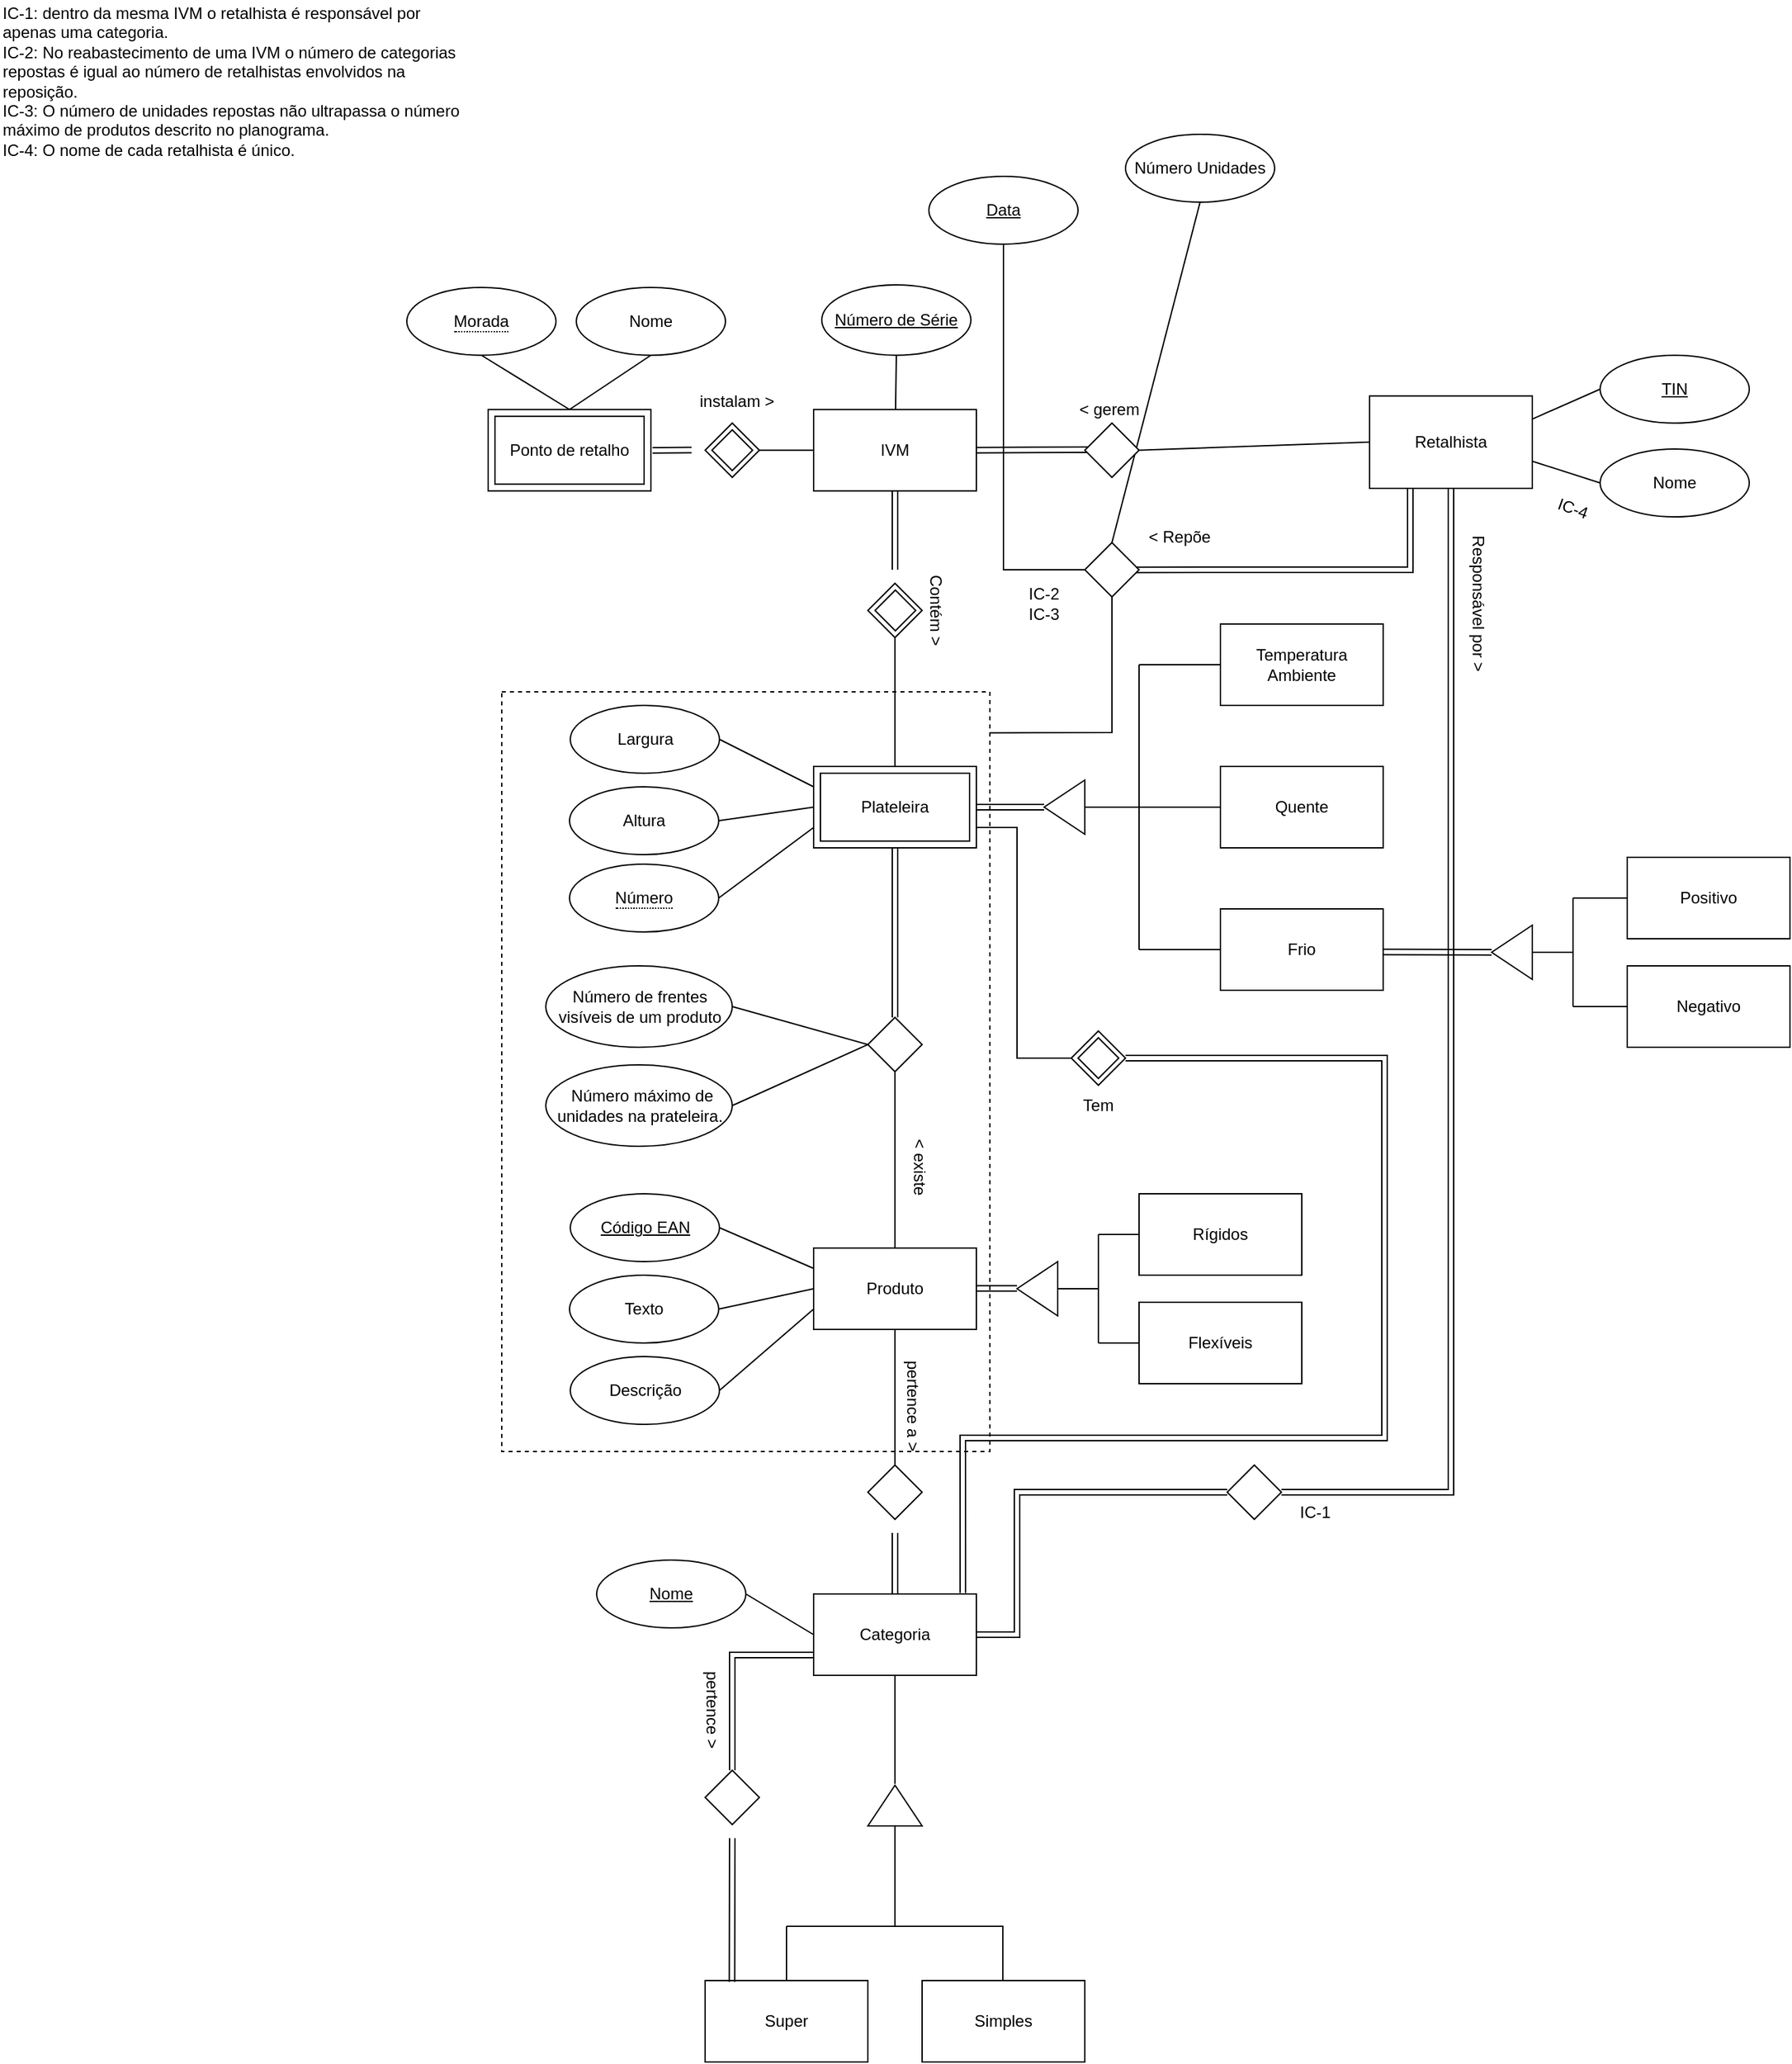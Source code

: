 <mxfile version="18.1.3" type="github">
  <diagram id="fZx0LZgwC3nTlSYl1mW-" name="Page-1">
    <mxGraphModel dx="1338" dy="467" grid="1" gridSize="10" guides="1" tooltips="1" connect="1" arrows="1" fold="1" page="1" pageScale="1" pageWidth="827" pageHeight="1169" math="0" shadow="0">
      <root>
        <mxCell id="0" />
        <mxCell id="1" parent="0" />
        <mxCell id="965ezOmiRfgiOUJlIT1A-125" value="" style="rounded=0;whiteSpace=wrap;html=1;fillColor=none;border-style: dotted;dashed=1;" parent="1" vertex="1">
          <mxGeometry x="110" y="1530" width="360" height="560" as="geometry" />
        </mxCell>
        <mxCell id="965ezOmiRfgiOUJlIT1A-2" value="IVM" style="rounded=0;whiteSpace=wrap;html=1;" parent="1" vertex="1">
          <mxGeometry x="340" y="1321.87" width="120" height="60" as="geometry" />
        </mxCell>
        <mxCell id="965ezOmiRfgiOUJlIT1A-3" value="Nome" style="ellipse;whiteSpace=wrap;html=1;" parent="1" vertex="1">
          <mxGeometry x="165" y="1231.87" width="110" height="50" as="geometry" />
        </mxCell>
        <mxCell id="965ezOmiRfgiOUJlIT1A-4" value="&lt;div style=&quot;border-bottom: 1px dotted black&quot;&gt;Morada&lt;/div&gt;" style="ellipse;whiteSpace=wrap;html=1;" parent="1" vertex="1">
          <mxGeometry x="40" y="1231.87" width="110" height="50" as="geometry" />
        </mxCell>
        <mxCell id="965ezOmiRfgiOUJlIT1A-5" value="&lt;u&gt;Número de Série&lt;/u&gt;" style="ellipse;whiteSpace=wrap;html=1;" parent="1" vertex="1">
          <mxGeometry x="346" y="1230" width="110" height="51.87" as="geometry" />
        </mxCell>
        <mxCell id="965ezOmiRfgiOUJlIT1A-6" value="Retalhista" style="rounded=0;whiteSpace=wrap;html=1;" parent="1" vertex="1">
          <mxGeometry x="750" y="1311.87" width="120" height="68.13" as="geometry" />
        </mxCell>
        <mxCell id="965ezOmiRfgiOUJlIT1A-7" value="&lt;u&gt;TIN&lt;/u&gt;" style="ellipse;whiteSpace=wrap;html=1;" parent="1" vertex="1">
          <mxGeometry x="920" y="1281.87" width="110" height="50" as="geometry" />
        </mxCell>
        <mxCell id="965ezOmiRfgiOUJlIT1A-8" value="Nome" style="ellipse;whiteSpace=wrap;html=1;" parent="1" vertex="1">
          <mxGeometry x="920" y="1351" width="110" height="50" as="geometry" />
        </mxCell>
        <mxCell id="965ezOmiRfgiOUJlIT1A-9" value="Largura" style="ellipse;whiteSpace=wrap;html=1;" parent="1" vertex="1">
          <mxGeometry x="160.55" y="1540" width="110" height="50" as="geometry" />
        </mxCell>
        <mxCell id="965ezOmiRfgiOUJlIT1A-10" value="Altura" style="ellipse;whiteSpace=wrap;html=1;" parent="1" vertex="1">
          <mxGeometry x="160" y="1600" width="110" height="50" as="geometry" />
        </mxCell>
        <mxCell id="965ezOmiRfgiOUJlIT1A-11" value="&lt;div style=&quot;border-bottom: 1px dotted black&quot;&gt;Número&lt;/div&gt;" style="ellipse;whiteSpace=wrap;html=1;" parent="1" vertex="1">
          <mxGeometry x="160" y="1657" width="110" height="50" as="geometry" />
        </mxCell>
        <mxCell id="965ezOmiRfgiOUJlIT1A-12" value="Temperatura Ambiente" style="rounded=0;whiteSpace=wrap;html=1;" parent="1" vertex="1">
          <mxGeometry x="640" y="1480" width="120" height="60" as="geometry" />
        </mxCell>
        <mxCell id="965ezOmiRfgiOUJlIT1A-13" value="Frio" style="rounded=0;whiteSpace=wrap;html=1;" parent="1" vertex="1">
          <mxGeometry x="640" y="1690" width="120" height="60" as="geometry" />
        </mxCell>
        <mxCell id="965ezOmiRfgiOUJlIT1A-14" value="Quente" style="rounded=0;whiteSpace=wrap;html=1;" parent="1" vertex="1">
          <mxGeometry x="640" y="1585" width="120" height="60" as="geometry" />
        </mxCell>
        <mxCell id="965ezOmiRfgiOUJlIT1A-15" value="Positivo" style="rounded=0;whiteSpace=wrap;html=1;" parent="1" vertex="1">
          <mxGeometry x="940" y="1652" width="120" height="60" as="geometry" />
        </mxCell>
        <mxCell id="965ezOmiRfgiOUJlIT1A-16" value="Negativo" style="rounded=0;whiteSpace=wrap;html=1;" parent="1" vertex="1">
          <mxGeometry x="940" y="1732" width="120" height="60" as="geometry" />
        </mxCell>
        <mxCell id="965ezOmiRfgiOUJlIT1A-17" value="Produto" style="rounded=0;whiteSpace=wrap;html=1;" parent="1" vertex="1">
          <mxGeometry x="340" y="1940" width="120" height="60" as="geometry" />
        </mxCell>
        <mxCell id="965ezOmiRfgiOUJlIT1A-18" value="&lt;u&gt;Código EAN&lt;/u&gt;" style="ellipse;whiteSpace=wrap;html=1;" parent="1" vertex="1">
          <mxGeometry x="160.55" y="1900" width="110" height="50" as="geometry" />
        </mxCell>
        <mxCell id="965ezOmiRfgiOUJlIT1A-19" value="Texto" style="ellipse;whiteSpace=wrap;html=1;" parent="1" vertex="1">
          <mxGeometry x="160" y="1960" width="110" height="50" as="geometry" />
        </mxCell>
        <mxCell id="965ezOmiRfgiOUJlIT1A-20" value="Descrição" style="ellipse;whiteSpace=wrap;html=1;" parent="1" vertex="1">
          <mxGeometry x="160.55" y="2020" width="110" height="50" as="geometry" />
        </mxCell>
        <mxCell id="965ezOmiRfgiOUJlIT1A-21" value="Rígidos" style="rounded=0;whiteSpace=wrap;html=1;" parent="1" vertex="1">
          <mxGeometry x="580" y="1900" width="120" height="60" as="geometry" />
        </mxCell>
        <mxCell id="965ezOmiRfgiOUJlIT1A-22" value="Flexíveis" style="rounded=0;whiteSpace=wrap;html=1;" parent="1" vertex="1">
          <mxGeometry x="580" y="1980" width="120" height="60" as="geometry" />
        </mxCell>
        <mxCell id="965ezOmiRfgiOUJlIT1A-23" value="Categoria" style="rounded=0;whiteSpace=wrap;html=1;" parent="1" vertex="1">
          <mxGeometry x="340" y="2195" width="120" height="60" as="geometry" />
        </mxCell>
        <mxCell id="965ezOmiRfgiOUJlIT1A-24" value="&lt;u&gt;Nome&lt;/u&gt;" style="ellipse;whiteSpace=wrap;html=1;" parent="1" vertex="1">
          <mxGeometry x="180" y="2170" width="110" height="50" as="geometry" />
        </mxCell>
        <mxCell id="965ezOmiRfgiOUJlIT1A-25" value="Super" style="rounded=0;whiteSpace=wrap;html=1;" parent="1" vertex="1">
          <mxGeometry x="260" y="2480" width="120" height="60" as="geometry" />
        </mxCell>
        <mxCell id="965ezOmiRfgiOUJlIT1A-26" value="Simples" style="rounded=0;whiteSpace=wrap;html=1;" parent="1" vertex="1">
          <mxGeometry x="420" y="2480" width="120" height="60" as="geometry" />
        </mxCell>
        <mxCell id="965ezOmiRfgiOUJlIT1A-28" value="&lt;u&gt;Data&lt;/u&gt;" style="ellipse;whiteSpace=wrap;html=1;" parent="1" vertex="1">
          <mxGeometry x="425" y="1150" width="110" height="50" as="geometry" />
        </mxCell>
        <mxCell id="965ezOmiRfgiOUJlIT1A-29" value="Número Unidades" style="ellipse;whiteSpace=wrap;html=1;" parent="1" vertex="1">
          <mxGeometry x="570" y="1119" width="110" height="50" as="geometry" />
        </mxCell>
        <mxCell id="965ezOmiRfgiOUJlIT1A-30" value="" style="endArrow=none;html=1;rounded=0;entryX=0.5;entryY=1;entryDx=0;entryDy=0;" parent="1" source="965ezOmiRfgiOUJlIT1A-2" target="965ezOmiRfgiOUJlIT1A-5" edge="1">
          <mxGeometry width="50" height="50" relative="1" as="geometry">
            <mxPoint x="570" y="1411.87" as="sourcePoint" />
            <mxPoint x="620" y="1361.87" as="targetPoint" />
          </mxGeometry>
        </mxCell>
        <mxCell id="965ezOmiRfgiOUJlIT1A-31" value="" style="endArrow=none;html=1;rounded=0;entryX=0.5;entryY=1;entryDx=0;entryDy=0;exitX=0.5;exitY=0;exitDx=0;exitDy=0;" parent="1" target="965ezOmiRfgiOUJlIT1A-4" edge="1">
          <mxGeometry width="50" height="50" relative="1" as="geometry">
            <mxPoint x="160" y="1321.87" as="sourcePoint" />
            <mxPoint x="580" y="1371.87" as="targetPoint" />
          </mxGeometry>
        </mxCell>
        <mxCell id="965ezOmiRfgiOUJlIT1A-32" value="" style="endArrow=none;html=1;rounded=0;entryX=0.5;entryY=1;entryDx=0;entryDy=0;exitX=0.5;exitY=0;exitDx=0;exitDy=0;" parent="1" target="965ezOmiRfgiOUJlIT1A-3" edge="1">
          <mxGeometry width="50" height="50" relative="1" as="geometry">
            <mxPoint x="160" y="1321.87" as="sourcePoint" />
            <mxPoint x="310" y="1291.87" as="targetPoint" />
          </mxGeometry>
        </mxCell>
        <mxCell id="965ezOmiRfgiOUJlIT1A-33" value="" style="endArrow=none;html=1;rounded=0;entryX=0;entryY=0.5;entryDx=0;entryDy=0;exitX=1;exitY=0.25;exitDx=0;exitDy=0;" parent="1" source="965ezOmiRfgiOUJlIT1A-6" target="965ezOmiRfgiOUJlIT1A-7" edge="1">
          <mxGeometry width="50" height="50" relative="1" as="geometry">
            <mxPoint x="870" y="1330" as="sourcePoint" />
            <mxPoint x="590" y="1371.87" as="targetPoint" />
          </mxGeometry>
        </mxCell>
        <mxCell id="965ezOmiRfgiOUJlIT1A-34" value="" style="endArrow=none;html=1;rounded=0;exitX=0;exitY=0.5;exitDx=0;exitDy=0;" parent="1" source="965ezOmiRfgiOUJlIT1A-8" edge="1">
          <mxGeometry width="50" height="50" relative="1" as="geometry">
            <mxPoint x="540" y="1421.87" as="sourcePoint" />
            <mxPoint x="870" y="1360" as="targetPoint" />
          </mxGeometry>
        </mxCell>
        <mxCell id="965ezOmiRfgiOUJlIT1A-35" value="" style="endArrow=none;html=1;rounded=0;entryX=1;entryY=0.5;entryDx=0;entryDy=0;exitX=0;exitY=0.25;exitDx=0;exitDy=0;" parent="1" target="965ezOmiRfgiOUJlIT1A-9" edge="1">
          <mxGeometry width="50" height="50" relative="1" as="geometry">
            <mxPoint x="340.0" y="1600" as="sourcePoint" />
            <mxPoint x="390" y="1550" as="targetPoint" />
          </mxGeometry>
        </mxCell>
        <mxCell id="965ezOmiRfgiOUJlIT1A-36" value="" style="endArrow=none;html=1;rounded=0;entryX=1;entryY=0.5;entryDx=0;entryDy=0;exitX=0;exitY=0.5;exitDx=0;exitDy=0;" parent="1" target="965ezOmiRfgiOUJlIT1A-10" edge="1">
          <mxGeometry width="50" height="50" relative="1" as="geometry">
            <mxPoint x="340.0" y="1615" as="sourcePoint" />
            <mxPoint x="400" y="1650" as="targetPoint" />
          </mxGeometry>
        </mxCell>
        <mxCell id="965ezOmiRfgiOUJlIT1A-37" value="" style="endArrow=none;html=1;rounded=0;entryX=0;entryY=0.75;entryDx=0;entryDy=0;exitX=1;exitY=0.5;exitDx=0;exitDy=0;" parent="1" source="965ezOmiRfgiOUJlIT1A-11" edge="1">
          <mxGeometry width="50" height="50" relative="1" as="geometry">
            <mxPoint x="380" y="1760" as="sourcePoint" />
            <mxPoint x="340.0" y="1630" as="targetPoint" />
          </mxGeometry>
        </mxCell>
        <mxCell id="965ezOmiRfgiOUJlIT1A-38" value="" style="endArrow=none;html=1;rounded=0;entryX=1;entryY=0.5;entryDx=0;entryDy=0;exitX=0;exitY=0.25;exitDx=0;exitDy=0;" parent="1" source="965ezOmiRfgiOUJlIT1A-17" target="965ezOmiRfgiOUJlIT1A-18" edge="1">
          <mxGeometry width="50" height="50" relative="1" as="geometry">
            <mxPoint x="370" y="2110" as="sourcePoint" />
            <mxPoint x="420" y="2060" as="targetPoint" />
          </mxGeometry>
        </mxCell>
        <mxCell id="965ezOmiRfgiOUJlIT1A-39" value="" style="endArrow=none;html=1;rounded=0;entryX=1;entryY=0.5;entryDx=0;entryDy=0;exitX=0;exitY=0.5;exitDx=0;exitDy=0;" parent="1" source="965ezOmiRfgiOUJlIT1A-17" target="965ezOmiRfgiOUJlIT1A-19" edge="1">
          <mxGeometry width="50" height="50" relative="1" as="geometry">
            <mxPoint x="380" y="2130" as="sourcePoint" />
            <mxPoint x="430" y="2080" as="targetPoint" />
            <Array as="points" />
          </mxGeometry>
        </mxCell>
        <mxCell id="965ezOmiRfgiOUJlIT1A-40" value="" style="endArrow=none;html=1;rounded=0;entryX=1;entryY=0.5;entryDx=0;entryDy=0;exitX=0;exitY=0.75;exitDx=0;exitDy=0;" parent="1" source="965ezOmiRfgiOUJlIT1A-17" target="965ezOmiRfgiOUJlIT1A-20" edge="1">
          <mxGeometry width="50" height="50" relative="1" as="geometry">
            <mxPoint x="380" y="2100" as="sourcePoint" />
            <mxPoint x="430" y="2050" as="targetPoint" />
          </mxGeometry>
        </mxCell>
        <mxCell id="965ezOmiRfgiOUJlIT1A-41" value="" style="endArrow=none;html=1;rounded=0;entryX=0.5;entryY=1;entryDx=0;entryDy=0;exitX=0;exitY=0.5;exitDx=0;exitDy=0;" parent="1" source="wEU2TF__uhwk8uHvpseI-3" target="965ezOmiRfgiOUJlIT1A-28" edge="1">
          <mxGeometry width="50" height="50" relative="1" as="geometry">
            <mxPoint x="560" y="1169" as="sourcePoint" />
            <mxPoint x="660" y="1270" as="targetPoint" />
            <Array as="points">
              <mxPoint x="480" y="1440" />
            </Array>
          </mxGeometry>
        </mxCell>
        <mxCell id="965ezOmiRfgiOUJlIT1A-42" value="" style="endArrow=none;html=1;rounded=0;entryX=0.5;entryY=1;entryDx=0;entryDy=0;exitX=0.5;exitY=0;exitDx=0;exitDy=0;" parent="1" source="wEU2TF__uhwk8uHvpseI-3" target="965ezOmiRfgiOUJlIT1A-29" edge="1">
          <mxGeometry width="50" height="50" relative="1" as="geometry">
            <mxPoint x="530" y="1380" as="sourcePoint" />
            <mxPoint x="650" y="1260" as="targetPoint" />
          </mxGeometry>
        </mxCell>
        <mxCell id="965ezOmiRfgiOUJlIT1A-43" value="" style="endArrow=none;html=1;rounded=0;exitX=1;exitY=0.5;exitDx=0;exitDy=0;entryX=0;entryY=0.5;entryDx=0;entryDy=0;" parent="1" source="965ezOmiRfgiOUJlIT1A-24" target="965ezOmiRfgiOUJlIT1A-23" edge="1">
          <mxGeometry width="50" height="50" relative="1" as="geometry">
            <mxPoint x="270" y="2330" as="sourcePoint" />
            <mxPoint x="320" y="2280" as="targetPoint" />
          </mxGeometry>
        </mxCell>
        <mxCell id="965ezOmiRfgiOUJlIT1A-44" value="" style="triangle;whiteSpace=wrap;html=1;rotation=-180;" parent="1" vertex="1">
          <mxGeometry x="510" y="1595" width="30" height="40" as="geometry" />
        </mxCell>
        <mxCell id="965ezOmiRfgiOUJlIT1A-45" value="" style="endArrow=none;html=1;rounded=0;exitX=0;exitY=0.5;exitDx=0;exitDy=0;" parent="1" source="965ezOmiRfgiOUJlIT1A-44" edge="1">
          <mxGeometry width="50" height="50" relative="1" as="geometry">
            <mxPoint x="570" y="1560" as="sourcePoint" />
            <mxPoint x="580" y="1615" as="targetPoint" />
          </mxGeometry>
        </mxCell>
        <mxCell id="965ezOmiRfgiOUJlIT1A-46" value="" style="endArrow=none;html=1;rounded=0;" parent="1" edge="1">
          <mxGeometry width="50" height="50" relative="1" as="geometry">
            <mxPoint x="580" y="1720" as="sourcePoint" />
            <mxPoint x="580" y="1510" as="targetPoint" />
          </mxGeometry>
        </mxCell>
        <mxCell id="965ezOmiRfgiOUJlIT1A-47" value="" style="endArrow=none;html=1;rounded=0;entryX=0;entryY=0.5;entryDx=0;entryDy=0;" parent="1" target="965ezOmiRfgiOUJlIT1A-13" edge="1">
          <mxGeometry width="50" height="50" relative="1" as="geometry">
            <mxPoint x="580" y="1720" as="sourcePoint" />
            <mxPoint x="620" y="1710" as="targetPoint" />
          </mxGeometry>
        </mxCell>
        <mxCell id="965ezOmiRfgiOUJlIT1A-48" value="" style="endArrow=none;html=1;rounded=0;entryX=0;entryY=0.5;entryDx=0;entryDy=0;" parent="1" target="965ezOmiRfgiOUJlIT1A-14" edge="1">
          <mxGeometry width="50" height="50" relative="1" as="geometry">
            <mxPoint x="580" y="1615" as="sourcePoint" />
            <mxPoint x="620" y="1710" as="targetPoint" />
          </mxGeometry>
        </mxCell>
        <mxCell id="965ezOmiRfgiOUJlIT1A-49" value="" style="endArrow=none;html=1;rounded=0;entryX=0;entryY=0.5;entryDx=0;entryDy=0;" parent="1" target="965ezOmiRfgiOUJlIT1A-12" edge="1">
          <mxGeometry width="50" height="50" relative="1" as="geometry">
            <mxPoint x="580" y="1510" as="sourcePoint" />
            <mxPoint x="620" y="1610" as="targetPoint" />
          </mxGeometry>
        </mxCell>
        <mxCell id="965ezOmiRfgiOUJlIT1A-50" value="" style="triangle;whiteSpace=wrap;html=1;rotation=-180;" parent="1" vertex="1">
          <mxGeometry x="840" y="1702" width="30" height="40" as="geometry" />
        </mxCell>
        <mxCell id="965ezOmiRfgiOUJlIT1A-51" value="" style="endArrow=none;html=1;rounded=0;exitX=0;exitY=0.5;exitDx=0;exitDy=0;" parent="1" source="965ezOmiRfgiOUJlIT1A-15" edge="1">
          <mxGeometry width="50" height="50" relative="1" as="geometry">
            <mxPoint x="570" y="1652" as="sourcePoint" />
            <mxPoint x="900" y="1682" as="targetPoint" />
          </mxGeometry>
        </mxCell>
        <mxCell id="965ezOmiRfgiOUJlIT1A-52" value="" style="endArrow=none;html=1;rounded=0;entryX=0;entryY=0.5;entryDx=0;entryDy=0;" parent="1" target="965ezOmiRfgiOUJlIT1A-50" edge="1">
          <mxGeometry width="50" height="50" relative="1" as="geometry">
            <mxPoint x="900" y="1722" as="sourcePoint" />
            <mxPoint x="840" y="1602" as="targetPoint" />
          </mxGeometry>
        </mxCell>
        <mxCell id="965ezOmiRfgiOUJlIT1A-53" value="" style="endArrow=none;html=1;rounded=0;" parent="1" edge="1">
          <mxGeometry width="50" height="50" relative="1" as="geometry">
            <mxPoint x="900" y="1762" as="sourcePoint" />
            <mxPoint x="900" y="1682" as="targetPoint" />
          </mxGeometry>
        </mxCell>
        <mxCell id="965ezOmiRfgiOUJlIT1A-54" value="" style="endArrow=none;html=1;rounded=0;entryX=0;entryY=0.5;entryDx=0;entryDy=0;" parent="1" target="965ezOmiRfgiOUJlIT1A-16" edge="1">
          <mxGeometry width="50" height="50" relative="1" as="geometry">
            <mxPoint x="900" y="1762" as="sourcePoint" />
            <mxPoint x="840" y="1602" as="targetPoint" />
          </mxGeometry>
        </mxCell>
        <mxCell id="965ezOmiRfgiOUJlIT1A-55" value="" style="triangle;whiteSpace=wrap;html=1;rotation=-180;" parent="1" vertex="1">
          <mxGeometry x="490" y="1950" width="30" height="40" as="geometry" />
        </mxCell>
        <mxCell id="965ezOmiRfgiOUJlIT1A-56" value="" style="endArrow=none;html=1;rounded=0;exitX=0;exitY=0.5;exitDx=0;exitDy=0;" parent="1" source="965ezOmiRfgiOUJlIT1A-55" edge="1">
          <mxGeometry width="50" height="50" relative="1" as="geometry">
            <mxPoint x="580" y="1960" as="sourcePoint" />
            <mxPoint x="550" y="1970" as="targetPoint" />
          </mxGeometry>
        </mxCell>
        <mxCell id="965ezOmiRfgiOUJlIT1A-57" value="" style="endArrow=none;html=1;rounded=0;" parent="1" edge="1">
          <mxGeometry width="50" height="50" relative="1" as="geometry">
            <mxPoint x="550" y="2010" as="sourcePoint" />
            <mxPoint x="550" y="1930" as="targetPoint" />
          </mxGeometry>
        </mxCell>
        <mxCell id="965ezOmiRfgiOUJlIT1A-58" value="" style="endArrow=none;html=1;rounded=0;entryX=0;entryY=0.5;entryDx=0;entryDy=0;" parent="1" target="965ezOmiRfgiOUJlIT1A-21" edge="1">
          <mxGeometry width="50" height="50" relative="1" as="geometry">
            <mxPoint x="550" y="1930" as="sourcePoint" />
            <mxPoint x="630" y="1910" as="targetPoint" />
          </mxGeometry>
        </mxCell>
        <mxCell id="965ezOmiRfgiOUJlIT1A-59" value="" style="endArrow=none;html=1;rounded=0;entryX=0;entryY=0.5;entryDx=0;entryDy=0;" parent="1" target="965ezOmiRfgiOUJlIT1A-22" edge="1">
          <mxGeometry width="50" height="50" relative="1" as="geometry">
            <mxPoint x="550" y="2010" as="sourcePoint" />
            <mxPoint x="630" y="1910" as="targetPoint" />
          </mxGeometry>
        </mxCell>
        <mxCell id="965ezOmiRfgiOUJlIT1A-60" value="" style="triangle;whiteSpace=wrap;html=1;rotation=-90;" parent="1" vertex="1">
          <mxGeometry x="385.01" y="2331" width="30" height="40" as="geometry" />
        </mxCell>
        <mxCell id="965ezOmiRfgiOUJlIT1A-61" value="" style="endArrow=none;html=1;rounded=0;exitX=0.5;exitY=1;exitDx=0;exitDy=0;" parent="1" edge="1" source="965ezOmiRfgiOUJlIT1A-23">
          <mxGeometry width="50" height="50" relative="1" as="geometry">
            <mxPoint x="400" y="2259" as="sourcePoint" />
            <mxPoint x="400" y="2335" as="targetPoint" />
          </mxGeometry>
        </mxCell>
        <mxCell id="965ezOmiRfgiOUJlIT1A-62" value="" style="endArrow=none;html=1;rounded=0;exitX=0;exitY=0.5;exitDx=0;exitDy=0;startArrow=none;" parent="1" source="965ezOmiRfgiOUJlIT1A-60" edge="1">
          <mxGeometry width="50" height="50" relative="1" as="geometry">
            <mxPoint x="580" y="2214.5" as="sourcePoint" />
            <mxPoint x="400" y="2440" as="targetPoint" />
          </mxGeometry>
        </mxCell>
        <mxCell id="965ezOmiRfgiOUJlIT1A-63" value="" style="endArrow=none;html=1;rounded=0;" parent="1" edge="1">
          <mxGeometry width="50" height="50" relative="1" as="geometry">
            <mxPoint x="320" y="2440" as="sourcePoint" />
            <mxPoint x="480" y="2440" as="targetPoint" />
          </mxGeometry>
        </mxCell>
        <mxCell id="965ezOmiRfgiOUJlIT1A-66" value="" style="endArrow=none;html=1;rounded=0;entryX=1;entryY=0.5;entryDx=0;entryDy=0;exitX=0;exitY=0.5;exitDx=0;exitDy=0;" parent="1" source="965ezOmiRfgiOUJlIT1A-6" target="965ezOmiRfgiOUJlIT1A-68" edge="1">
          <mxGeometry width="50" height="50" relative="1" as="geometry">
            <mxPoint x="630" y="1351.87" as="sourcePoint" />
            <mxPoint x="770" y="1311.87" as="targetPoint" />
          </mxGeometry>
        </mxCell>
        <mxCell id="965ezOmiRfgiOUJlIT1A-67" value="" style="shape=link;html=1;rounded=0;exitX=1;exitY=0.5;exitDx=0;exitDy=0;entryX=0.067;entryY=0.491;entryDx=0;entryDy=0;entryPerimeter=0;" parent="1" source="965ezOmiRfgiOUJlIT1A-2" target="965ezOmiRfgiOUJlIT1A-68" edge="1">
          <mxGeometry relative="1" as="geometry">
            <mxPoint x="470" y="1351.87" as="sourcePoint" />
            <mxPoint x="540" y="1351.87" as="targetPoint" />
          </mxGeometry>
        </mxCell>
        <mxCell id="965ezOmiRfgiOUJlIT1A-68" value="" style="rhombus;whiteSpace=wrap;html=1;" parent="1" vertex="1">
          <mxGeometry x="540" y="1331.87" width="40" height="40" as="geometry" />
        </mxCell>
        <mxCell id="965ezOmiRfgiOUJlIT1A-69" value="" style="rhombus;whiteSpace=wrap;html=1;" parent="1" vertex="1">
          <mxGeometry x="380" y="1450" width="40" height="40" as="geometry" />
        </mxCell>
        <mxCell id="965ezOmiRfgiOUJlIT1A-71" value="" style="shape=link;html=1;rounded=0;exitX=0.5;exitY=1;exitDx=0;exitDy=0;" parent="1" edge="1" source="965ezOmiRfgiOUJlIT1A-2">
          <mxGeometry relative="1" as="geometry">
            <mxPoint x="400" y="1390.87" as="sourcePoint" />
            <mxPoint x="400.004" y="1440" as="targetPoint" />
          </mxGeometry>
        </mxCell>
        <mxCell id="965ezOmiRfgiOUJlIT1A-72" value="" style="shape=image;html=1;verticalAlign=top;verticalLabelPosition=bottom;labelBackgroundColor=#ffffff;imageAspect=0;aspect=fixed;image=https://cdn4.iconfinder.com/data/icons/ionicons/512/icon-arrow-down-b-128.png;rotation=0;" parent="1" vertex="1">
          <mxGeometry x="384.23" y="1431" width="31.55" height="28" as="geometry" />
        </mxCell>
        <mxCell id="965ezOmiRfgiOUJlIT1A-73" value="" style="shape=image;html=1;verticalAlign=top;verticalLabelPosition=bottom;labelBackgroundColor=#ffffff;imageAspect=0;aspect=fixed;image=https://cdn4.iconfinder.com/data/icons/basic-user-interface-2/512/User_Interface-02-128.png" parent="1" vertex="1">
          <mxGeometry x="510" y="1595" width="40" height="40" as="geometry" />
        </mxCell>
        <mxCell id="965ezOmiRfgiOUJlIT1A-74" value="" style="shape=image;html=1;verticalAlign=top;verticalLabelPosition=bottom;labelBackgroundColor=#ffffff;imageAspect=0;aspect=fixed;image=https://cdn4.iconfinder.com/data/icons/basic-user-interface-2/512/User_Interface-02-128.png" parent="1" vertex="1">
          <mxGeometry x="840" y="1702" width="40" height="40" as="geometry" />
        </mxCell>
        <mxCell id="965ezOmiRfgiOUJlIT1A-75" value="" style="shape=link;html=1;rounded=0;entryX=0;entryY=0.5;entryDx=0;entryDy=0;exitX=1;exitY=0.5;exitDx=0;exitDy=0;" parent="1" target="965ezOmiRfgiOUJlIT1A-73" edge="1">
          <mxGeometry relative="1" as="geometry">
            <mxPoint x="460" y="1615" as="sourcePoint" />
            <mxPoint x="490" y="1650" as="targetPoint" />
          </mxGeometry>
        </mxCell>
        <mxCell id="965ezOmiRfgiOUJlIT1A-76" value="" style="shape=image;html=1;verticalAlign=top;verticalLabelPosition=bottom;labelBackgroundColor=#ffffff;imageAspect=0;aspect=fixed;image=https://cdn4.iconfinder.com/data/icons/basic-user-interface-2/512/User_Interface-02-128.png" parent="1" vertex="1">
          <mxGeometry x="490" y="1950" width="40" height="40" as="geometry" />
        </mxCell>
        <mxCell id="965ezOmiRfgiOUJlIT1A-77" value="" style="shape=link;html=1;rounded=0;exitX=1;exitY=0.5;exitDx=0;exitDy=0;" parent="1" edge="1">
          <mxGeometry relative="1" as="geometry">
            <mxPoint x="460" y="1969.7" as="sourcePoint" />
            <mxPoint x="490" y="1969.7" as="targetPoint" />
            <Array as="points">
              <mxPoint x="480" y="1969.7" />
            </Array>
          </mxGeometry>
        </mxCell>
        <mxCell id="965ezOmiRfgiOUJlIT1A-78" value="" style="rhombus;whiteSpace=wrap;html=1;" parent="1" vertex="1">
          <mxGeometry x="260" y="1331.87" width="40" height="40" as="geometry" />
        </mxCell>
        <mxCell id="965ezOmiRfgiOUJlIT1A-79" value="Ponto de retalho" style="shape=ext;margin=3;double=1;whiteSpace=wrap;html=1;align=center;" parent="1" vertex="1">
          <mxGeometry x="100" y="1321.87" width="120" height="60" as="geometry" />
        </mxCell>
        <mxCell id="965ezOmiRfgiOUJlIT1A-80" value="" style="rhombus;whiteSpace=wrap;html=1;" parent="1" vertex="1">
          <mxGeometry x="265" y="1336.87" width="30" height="30" as="geometry" />
        </mxCell>
        <mxCell id="965ezOmiRfgiOUJlIT1A-81" value="" style="shape=link;html=1;rounded=0;entryX=1.01;entryY=0.603;entryDx=0;entryDy=0;entryPerimeter=0;" parent="1" edge="1">
          <mxGeometry relative="1" as="geometry">
            <mxPoint x="250" y="1351.78" as="sourcePoint" />
            <mxPoint x="221.2" y="1351.96" as="targetPoint" />
          </mxGeometry>
        </mxCell>
        <mxCell id="965ezOmiRfgiOUJlIT1A-82" value="" style="shape=image;html=1;verticalAlign=top;verticalLabelPosition=bottom;labelBackgroundColor=#ffffff;imageAspect=0;aspect=fixed;image=https://cdn4.iconfinder.com/data/icons/ionicons/512/icon-arrow-down-b-128.png;rotation=-90;" parent="1" vertex="1">
          <mxGeometry x="240" y="1337.87" width="30.55" height="28" as="geometry" />
        </mxCell>
        <mxCell id="965ezOmiRfgiOUJlIT1A-83" value="" style="endArrow=none;html=1;rounded=0;entryX=0;entryY=0.5;entryDx=0;entryDy=0;" parent="1" target="965ezOmiRfgiOUJlIT1A-2" edge="1">
          <mxGeometry relative="1" as="geometry">
            <mxPoint x="300" y="1351.87" as="sourcePoint" />
            <mxPoint x="320" y="1341.87" as="targetPoint" />
          </mxGeometry>
        </mxCell>
        <mxCell id="965ezOmiRfgiOUJlIT1A-84" value="&lt; gerem" style="text;strokeColor=none;fillColor=none;spacingLeft=4;spacingRight=4;overflow=hidden;rotatable=0;points=[[0,0.5],[1,0.5]];portConstraint=eastwest;fontSize=12;" parent="1" vertex="1">
          <mxGeometry x="530" y="1307.87" width="60" height="30" as="geometry" />
        </mxCell>
        <mxCell id="965ezOmiRfgiOUJlIT1A-85" value="instalam &gt;" style="text;strokeColor=none;fillColor=none;spacingLeft=4;spacingRight=4;overflow=hidden;rotatable=0;points=[[0,0.5],[1,0.5]];portConstraint=eastwest;fontSize=12;" parent="1" vertex="1">
          <mxGeometry x="250" y="1301.87" width="70" height="30" as="geometry" />
        </mxCell>
        <mxCell id="965ezOmiRfgiOUJlIT1A-86" value="Contém &amp;gt;" style="text;html=1;strokeColor=none;fillColor=none;align=center;verticalAlign=middle;whiteSpace=wrap;rounded=0;rotation=90;" parent="1" vertex="1">
          <mxGeometry x="400" y="1455" width="60" height="30" as="geometry" />
        </mxCell>
        <mxCell id="965ezOmiRfgiOUJlIT1A-87" value="" style="shape=link;html=1;rounded=0;entryX=0;entryY=0.5;entryDx=0;entryDy=0;exitX=1;exitY=0.5;exitDx=0;exitDy=0;" parent="1" target="965ezOmiRfgiOUJlIT1A-74" edge="1">
          <mxGeometry relative="1" as="geometry">
            <mxPoint x="760" y="1721.77" as="sourcePoint" />
            <mxPoint x="810" y="1721.77" as="targetPoint" />
          </mxGeometry>
        </mxCell>
        <mxCell id="965ezOmiRfgiOUJlIT1A-88" value="" style="rhombus;whiteSpace=wrap;html=1;" parent="1" vertex="1">
          <mxGeometry x="260" y="2325" width="40" height="40" as="geometry" />
        </mxCell>
        <mxCell id="965ezOmiRfgiOUJlIT1A-92" value="" style="endArrow=none;html=1;rounded=0;" parent="1" edge="1">
          <mxGeometry width="50" height="50" relative="1" as="geometry">
            <mxPoint x="400" y="1810" as="sourcePoint" />
            <mxPoint x="400" y="1940" as="targetPoint" />
          </mxGeometry>
        </mxCell>
        <mxCell id="965ezOmiRfgiOUJlIT1A-93" value="" style="endArrow=none;html=1;rounded=0;entryX=0;entryY=0.5;entryDx=0;entryDy=0;exitX=1;exitY=0.5;exitDx=0;exitDy=0;" parent="1" source="965ezOmiRfgiOUJlIT1A-94" target="wEU2TF__uhwk8uHvpseI-27" edge="1">
          <mxGeometry width="50" height="50" relative="1" as="geometry">
            <mxPoint x="310" y="1790" as="sourcePoint" />
            <mxPoint x="345" y="1780" as="targetPoint" />
          </mxGeometry>
        </mxCell>
        <mxCell id="965ezOmiRfgiOUJlIT1A-94" value="Número de frentes visíveis de um produto" style="ellipse;whiteSpace=wrap;html=1;" parent="1" vertex="1">
          <mxGeometry x="142.5" y="1732" width="137.5" height="60" as="geometry" />
        </mxCell>
        <mxCell id="965ezOmiRfgiOUJlIT1A-95" value="" style="rhombus;whiteSpace=wrap;html=1;" parent="1" vertex="1">
          <mxGeometry x="385.28" y="1455" width="30" height="30" as="geometry" />
        </mxCell>
        <mxCell id="965ezOmiRfgiOUJlIT1A-96" value="Plateleira" style="shape=ext;margin=3;double=1;whiteSpace=wrap;html=1;align=center;" parent="1" vertex="1">
          <mxGeometry x="340" y="1585" width="120" height="60" as="geometry" />
        </mxCell>
        <mxCell id="965ezOmiRfgiOUJlIT1A-97" value="" style="endArrow=none;html=1;rounded=0;entryX=0;entryY=0.5;entryDx=0;entryDy=0;exitX=1;exitY=0.5;exitDx=0;exitDy=0;" parent="1" source="wEU2TF__uhwk8uHvpseI-17" target="wEU2TF__uhwk8uHvpseI-27" edge="1">
          <mxGeometry width="50" height="50" relative="1" as="geometry">
            <mxPoint x="272.595" y="1799.816" as="sourcePoint" />
            <mxPoint x="345" y="1780" as="targetPoint" />
          </mxGeometry>
        </mxCell>
        <mxCell id="965ezOmiRfgiOUJlIT1A-99" value="" style="rhombus;whiteSpace=wrap;html=1;" parent="1" vertex="1">
          <mxGeometry x="380" y="2100" width="40" height="40" as="geometry" />
        </mxCell>
        <mxCell id="965ezOmiRfgiOUJlIT1A-100" value="" style="shape=link;html=1;rounded=0;entryX=0.5;entryY=0;entryDx=0;entryDy=0;" parent="1" edge="1">
          <mxGeometry relative="1" as="geometry">
            <mxPoint x="400" y="2150" as="sourcePoint" />
            <mxPoint x="400" y="2195" as="targetPoint" />
          </mxGeometry>
        </mxCell>
        <mxCell id="965ezOmiRfgiOUJlIT1A-101" value="" style="shape=image;html=1;verticalAlign=top;verticalLabelPosition=bottom;labelBackgroundColor=#ffffff;imageAspect=0;aspect=fixed;image=https://cdn4.iconfinder.com/data/icons/ionicons/512/icon-arrow-down-b-128.png;rotation=-180;" parent="1" vertex="1">
          <mxGeometry x="384.73" y="2131" width="30.55" height="28" as="geometry" />
        </mxCell>
        <mxCell id="965ezOmiRfgiOUJlIT1A-102" value="" style="endArrow=none;html=1;rounded=0;entryX=0.5;entryY=1;entryDx=0;entryDy=0;exitX=0.5;exitY=0;exitDx=0;exitDy=0;" parent="1" source="965ezOmiRfgiOUJlIT1A-99" target="965ezOmiRfgiOUJlIT1A-17" edge="1">
          <mxGeometry relative="1" as="geometry">
            <mxPoint x="548" y="2066" as="sourcePoint" />
            <mxPoint x="593" y="2066" as="targetPoint" />
          </mxGeometry>
        </mxCell>
        <mxCell id="965ezOmiRfgiOUJlIT1A-103" value="pertence a&amp;nbsp;&amp;gt;" style="text;html=1;align=center;verticalAlign=middle;resizable=0;points=[];autosize=1;strokeColor=none;fillColor=none;rotation=90;" parent="1" vertex="1">
          <mxGeometry x="373" y="2046" width="80" height="20" as="geometry" />
        </mxCell>
        <mxCell id="965ezOmiRfgiOUJlIT1A-104" value="&amp;lt; existe" style="text;html=1;align=center;verticalAlign=middle;resizable=0;points=[];autosize=1;strokeColor=none;fillColor=none;rotation=90;" parent="1" vertex="1">
          <mxGeometry x="388" y="1870" width="60" height="20" as="geometry" />
        </mxCell>
        <mxCell id="965ezOmiRfgiOUJlIT1A-106" value="pertence &amp;gt;" style="text;html=1;align=center;verticalAlign=middle;resizable=0;points=[];autosize=1;strokeColor=none;fillColor=none;rotation=90;" parent="1" vertex="1">
          <mxGeometry x="230" y="2270" width="70" height="20" as="geometry" />
        </mxCell>
        <mxCell id="965ezOmiRfgiOUJlIT1A-107" value="" style="shape=image;html=1;verticalAlign=top;verticalLabelPosition=bottom;labelBackgroundColor=#ffffff;imageAspect=0;aspect=fixed;image=https://cdn4.iconfinder.com/data/icons/ionicons/512/icon-arrow-down-b-128.png;rotation=-180;" parent="1" vertex="1">
          <mxGeometry x="264.45" y="2356" width="30.55" height="28" as="geometry" />
        </mxCell>
        <mxCell id="965ezOmiRfgiOUJlIT1A-108" value="" style="shape=image;html=1;verticalAlign=top;verticalLabelPosition=bottom;labelBackgroundColor=#ffffff;imageAspect=0;aspect=fixed;image=https://cdn4.iconfinder.com/data/icons/basic-user-interface-2/512/User_Interface-02-128.png" parent="1" vertex="1">
          <mxGeometry x="380" y="2335" width="40" height="40" as="geometry" />
        </mxCell>
        <mxCell id="965ezOmiRfgiOUJlIT1A-110" value="" style="shape=link;html=1;rounded=0;exitX=0.917;exitY=-0.012;exitDx=0;exitDy=0;exitPerimeter=0;" parent="1" source="965ezOmiRfgiOUJlIT1A-23" edge="1">
          <mxGeometry relative="1" as="geometry">
            <mxPoint x="480" y="2140" as="sourcePoint" />
            <mxPoint x="570" y="1800" as="targetPoint" />
            <Array as="points">
              <mxPoint x="450" y="2080" />
              <mxPoint x="761" y="2080" />
              <mxPoint x="761" y="1800" />
            </Array>
          </mxGeometry>
        </mxCell>
        <mxCell id="965ezOmiRfgiOUJlIT1A-113" value="" style="rhombus;whiteSpace=wrap;html=1;" parent="1" vertex="1">
          <mxGeometry x="530" y="1780" width="40" height="40" as="geometry" />
        </mxCell>
        <mxCell id="965ezOmiRfgiOUJlIT1A-114" value="" style="rhombus;whiteSpace=wrap;html=1;" parent="1" vertex="1">
          <mxGeometry x="535" y="1785" width="30" height="30" as="geometry" />
        </mxCell>
        <mxCell id="965ezOmiRfgiOUJlIT1A-118" value="Tem" style="text;html=1;strokeColor=none;fillColor=none;align=center;verticalAlign=middle;whiteSpace=wrap;rounded=0;" parent="1" vertex="1">
          <mxGeometry x="520" y="1820" width="60" height="30" as="geometry" />
        </mxCell>
        <mxCell id="965ezOmiRfgiOUJlIT1A-122" value="" style="endArrow=none;html=1;rounded=0;exitX=0;exitY=0.5;exitDx=0;exitDy=0;entryX=1;entryY=0.75;entryDx=0;entryDy=0;" parent="1" source="965ezOmiRfgiOUJlIT1A-113" target="965ezOmiRfgiOUJlIT1A-96" edge="1">
          <mxGeometry width="50" height="50" relative="1" as="geometry">
            <mxPoint x="540" y="1810" as="sourcePoint" />
            <mxPoint x="460" y="1640" as="targetPoint" />
            <Array as="points">
              <mxPoint x="490" y="1800" />
              <mxPoint x="490" y="1630" />
            </Array>
          </mxGeometry>
        </mxCell>
        <mxCell id="965ezOmiRfgiOUJlIT1A-123" value="IC-1: dentro da mesma IVM o retalhista é responsável por apenas uma categoria.&lt;br&gt;IC-2: No reabastecimento de uma IVM o número de categorias repostas é igual ao número de retalhistas envolvidos na reposição.&lt;br&gt;IC-3: O número de unidades repostas não ultrapassa o número máximo de produtos descrito no planograma.&lt;br&gt;IC-4: O nome de cada retalhista é único." style="text;html=1;strokeColor=none;fillColor=none;align=left;verticalAlign=middle;whiteSpace=wrap;rounded=0;" parent="1" vertex="1">
          <mxGeometry x="-260" y="1020" width="340" height="120" as="geometry" />
        </mxCell>
        <mxCell id="965ezOmiRfgiOUJlIT1A-126" value="" style="shape=link;html=1;rounded=0;exitX=0.5;exitY=1;exitDx=0;exitDy=0;entryX=1;entryY=0.5;entryDx=0;entryDy=0;" parent="1" source="965ezOmiRfgiOUJlIT1A-6" target="965ezOmiRfgiOUJlIT1A-130" edge="1">
          <mxGeometry relative="1" as="geometry">
            <mxPoint x="560" y="1383" as="sourcePoint" />
            <mxPoint x="990" y="2170" as="targetPoint" />
            <Array as="points">
              <mxPoint x="810" y="2120" />
            </Array>
          </mxGeometry>
        </mxCell>
        <mxCell id="965ezOmiRfgiOUJlIT1A-130" value="" style="rhombus;whiteSpace=wrap;html=1;" parent="1" vertex="1">
          <mxGeometry x="645" y="2100" width="40" height="40" as="geometry" />
        </mxCell>
        <mxCell id="965ezOmiRfgiOUJlIT1A-133" value="" style="shape=link;html=1;rounded=0;entryX=0;entryY=0.5;entryDx=0;entryDy=0;exitX=1;exitY=0.5;exitDx=0;exitDy=0;" parent="1" source="965ezOmiRfgiOUJlIT1A-23" target="965ezOmiRfgiOUJlIT1A-130" edge="1">
          <mxGeometry relative="1" as="geometry">
            <mxPoint x="550" y="2119.23" as="sourcePoint" />
            <mxPoint x="630" y="2119.46" as="targetPoint" />
            <Array as="points">
              <mxPoint x="490" y="2225" />
              <mxPoint x="490" y="2160" />
              <mxPoint x="490" y="2120" />
            </Array>
          </mxGeometry>
        </mxCell>
        <mxCell id="965ezOmiRfgiOUJlIT1A-134" value="Responsável por &amp;gt;" style="text;html=1;strokeColor=none;fillColor=none;align=center;verticalAlign=middle;whiteSpace=wrap;rounded=0;rotation=90;" parent="1" vertex="1">
          <mxGeometry x="770" y="1450" width="120" height="30" as="geometry" />
        </mxCell>
        <mxCell id="wEU2TF__uhwk8uHvpseI-3" value="" style="rhombus;whiteSpace=wrap;html=1;" vertex="1" parent="1">
          <mxGeometry x="540" y="1420" width="40" height="40" as="geometry" />
        </mxCell>
        <mxCell id="wEU2TF__uhwk8uHvpseI-9" value="" style="endArrow=none;html=1;rounded=0;entryX=0.999;entryY=0.054;entryDx=0;entryDy=0;entryPerimeter=0;" edge="1" parent="1" target="965ezOmiRfgiOUJlIT1A-125">
          <mxGeometry width="50" height="50" relative="1" as="geometry">
            <mxPoint x="560" y="1460" as="sourcePoint" />
            <mxPoint x="480" y="1560" as="targetPoint" />
            <Array as="points">
              <mxPoint x="560" y="1560" />
            </Array>
          </mxGeometry>
        </mxCell>
        <mxCell id="wEU2TF__uhwk8uHvpseI-10" value="&amp;lt; Repõe" style="text;html=1;strokeColor=none;fillColor=none;align=center;verticalAlign=middle;whiteSpace=wrap;rounded=0;dashed=1;" vertex="1" parent="1">
          <mxGeometry x="580" y="1401" width="60" height="30" as="geometry" />
        </mxCell>
        <mxCell id="wEU2TF__uhwk8uHvpseI-12" value="" style="shape=link;html=1;rounded=0;entryX=0.25;entryY=1;entryDx=0;entryDy=0;exitX=0.941;exitY=0.502;exitDx=0;exitDy=0;exitPerimeter=0;" edge="1" parent="1" source="wEU2TF__uhwk8uHvpseI-3" target="965ezOmiRfgiOUJlIT1A-6">
          <mxGeometry relative="1" as="geometry">
            <mxPoint x="560" y="1410" as="sourcePoint" />
            <mxPoint x="640.0" y="1378.33" as="targetPoint" />
            <Array as="points">
              <mxPoint x="700" y="1440" />
              <mxPoint x="780" y="1440" />
            </Array>
          </mxGeometry>
        </mxCell>
        <mxCell id="wEU2TF__uhwk8uHvpseI-17" value="&amp;nbsp;Número máximo de unidades na prateleira." style="ellipse;whiteSpace=wrap;html=1;" vertex="1" parent="1">
          <mxGeometry x="142.5" y="1805" width="137.5" height="60" as="geometry" />
        </mxCell>
        <mxCell id="wEU2TF__uhwk8uHvpseI-18" value="" style="shape=link;html=1;rounded=0;entryX=0.5;entryY=0;entryDx=0;entryDy=0;exitX=0.5;exitY=1;exitDx=0;exitDy=0;" edge="1" parent="1" source="965ezOmiRfgiOUJlIT1A-96" target="wEU2TF__uhwk8uHvpseI-27">
          <mxGeometry relative="1" as="geometry">
            <mxPoint x="398.826" y="1645" as="sourcePoint" />
            <mxPoint x="400" y="1750" as="targetPoint" />
          </mxGeometry>
        </mxCell>
        <mxCell id="wEU2TF__uhwk8uHvpseI-21" value="" style="endArrow=none;html=1;rounded=0;exitX=0.5;exitY=0;exitDx=0;exitDy=0;" edge="1" parent="1" source="965ezOmiRfgiOUJlIT1A-96">
          <mxGeometry width="50" height="50" relative="1" as="geometry">
            <mxPoint x="430.0" y="1530" as="sourcePoint" />
            <mxPoint x="400" y="1490" as="targetPoint" />
          </mxGeometry>
        </mxCell>
        <mxCell id="wEU2TF__uhwk8uHvpseI-25" value="" style="shape=link;html=1;rounded=0;exitX=0.165;exitY=0.016;exitDx=0;exitDy=0;exitPerimeter=0;" edge="1" parent="1" source="965ezOmiRfgiOUJlIT1A-25">
          <mxGeometry relative="1" as="geometry">
            <mxPoint x="280" y="2465" as="sourcePoint" />
            <mxPoint x="280" y="2375" as="targetPoint" />
            <Array as="points" />
          </mxGeometry>
        </mxCell>
        <mxCell id="wEU2TF__uhwk8uHvpseI-27" value="" style="rhombus;whiteSpace=wrap;html=1;" vertex="1" parent="1">
          <mxGeometry x="380" y="1770" width="40" height="40" as="geometry" />
        </mxCell>
        <mxCell id="wEU2TF__uhwk8uHvpseI-33" value="&lt;span style=&quot;text-align: left;&quot;&gt;IC-2&lt;/span&gt;&lt;br&gt;IC-3" style="text;html=1;strokeColor=none;fillColor=none;align=center;verticalAlign=middle;whiteSpace=wrap;rounded=0;dashed=1;" vertex="1" parent="1">
          <mxGeometry x="480" y="1440" width="60" height="50" as="geometry" />
        </mxCell>
        <mxCell id="wEU2TF__uhwk8uHvpseI-35" value="IC-1" style="text;html=1;strokeColor=none;fillColor=none;align=center;verticalAlign=middle;whiteSpace=wrap;rounded=0;dashed=1;" vertex="1" parent="1">
          <mxGeometry x="680" y="2120" width="60" height="30" as="geometry" />
        </mxCell>
        <mxCell id="wEU2TF__uhwk8uHvpseI-37" value="" style="endArrow=none;html=1;rounded=0;entryX=0.5;entryY=0;entryDx=0;entryDy=0;" edge="1" parent="1" target="965ezOmiRfgiOUJlIT1A-25">
          <mxGeometry width="50" height="50" relative="1" as="geometry">
            <mxPoint x="320" y="2440" as="sourcePoint" />
            <mxPoint x="320" y="2480" as="targetPoint" />
          </mxGeometry>
        </mxCell>
        <mxCell id="wEU2TF__uhwk8uHvpseI-38" value="" style="endArrow=none;html=1;rounded=0;entryX=0.5;entryY=0;entryDx=0;entryDy=0;" edge="1" parent="1">
          <mxGeometry width="50" height="50" relative="1" as="geometry">
            <mxPoint x="479.56" y="2440" as="sourcePoint" />
            <mxPoint x="479.56" y="2480" as="targetPoint" />
          </mxGeometry>
        </mxCell>
        <mxCell id="wEU2TF__uhwk8uHvpseI-39" value="" style="shape=link;html=1;rounded=0;exitX=0.5;exitY=0;exitDx=0;exitDy=0;entryX=0;entryY=0.75;entryDx=0;entryDy=0;" edge="1" parent="1" source="965ezOmiRfgiOUJlIT1A-88" target="965ezOmiRfgiOUJlIT1A-23">
          <mxGeometry relative="1" as="geometry">
            <mxPoint x="320.0" y="2375" as="sourcePoint" />
            <mxPoint x="320.2" y="2269.04" as="targetPoint" />
            <Array as="points">
              <mxPoint x="280" y="2240" />
            </Array>
          </mxGeometry>
        </mxCell>
        <mxCell id="wEU2TF__uhwk8uHvpseI-40" value="&lt;span style=&quot;text-align: left;&quot;&gt;IC-4&lt;/span&gt;" style="text;html=1;strokeColor=none;fillColor=none;align=center;verticalAlign=middle;whiteSpace=wrap;rounded=0;dashed=1;rotation=20;" vertex="1" parent="1">
          <mxGeometry x="870" y="1380" width="60" height="30" as="geometry" />
        </mxCell>
      </root>
    </mxGraphModel>
  </diagram>
</mxfile>
